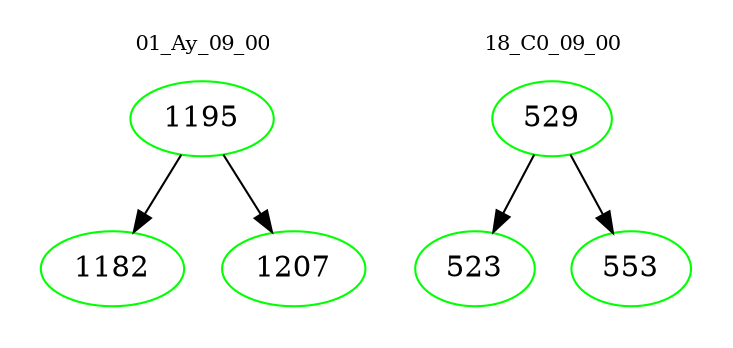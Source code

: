 digraph{
subgraph cluster_0 {
color = white
label = "01_Ay_09_00";
fontsize=10;
T0_1195 [label="1195", color="green"]
T0_1195 -> T0_1182 [color="black"]
T0_1182 [label="1182", color="green"]
T0_1195 -> T0_1207 [color="black"]
T0_1207 [label="1207", color="green"]
}
subgraph cluster_1 {
color = white
label = "18_C0_09_00";
fontsize=10;
T1_529 [label="529", color="green"]
T1_529 -> T1_523 [color="black"]
T1_523 [label="523", color="green"]
T1_529 -> T1_553 [color="black"]
T1_553 [label="553", color="green"]
}
}
